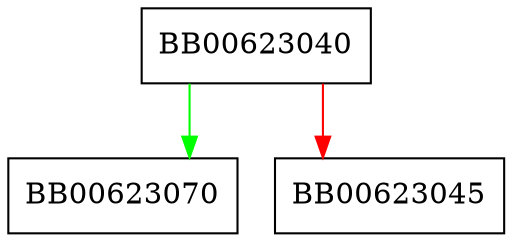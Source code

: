 digraph PKCS7_free {
  node [shape="box"];
  graph [splines=ortho];
  BB00623040 -> BB00623070 [color="green"];
  BB00623040 -> BB00623045 [color="red"];
}